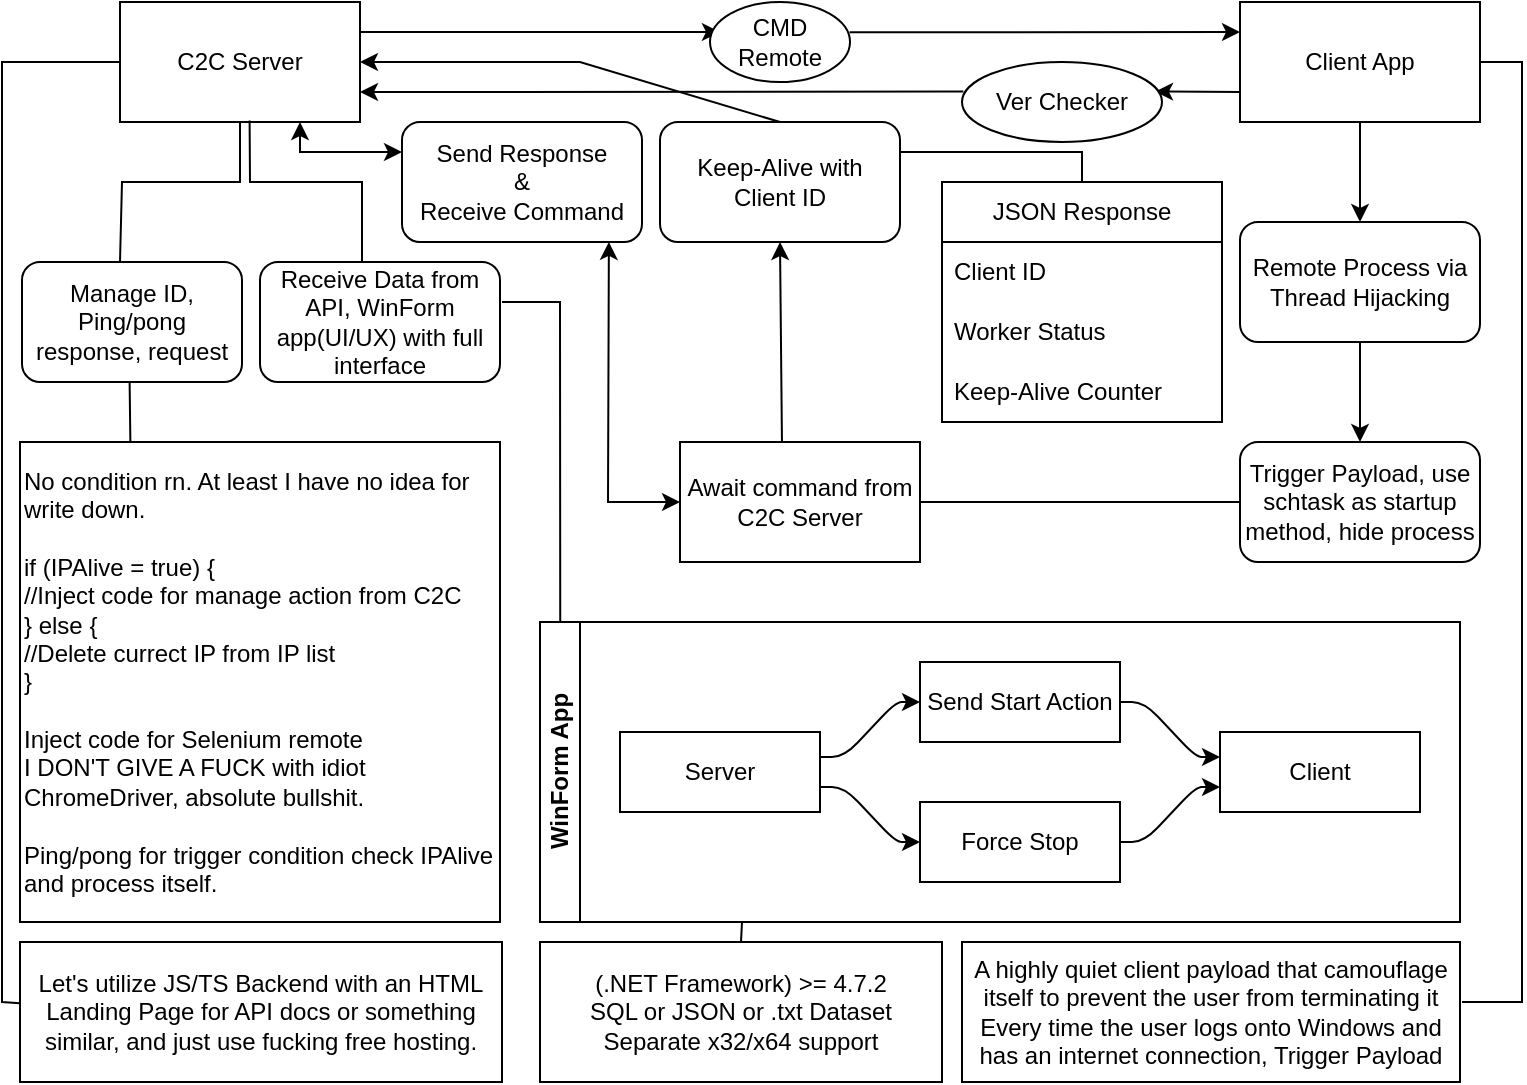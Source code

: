 <mxfile version="24.7.6">
  <diagram name="Trang-1" id="IHP_7JgK05vR3rJyTB-W">
    <mxGraphModel dx="989" dy="538" grid="1" gridSize="10" guides="1" tooltips="1" connect="1" arrows="1" fold="1" page="1" pageScale="1" pageWidth="827" pageHeight="1169" math="0" shadow="0">
      <root>
        <mxCell id="0" />
        <mxCell id="1" parent="0" />
        <mxCell id="odW5848WNxoakxGEA1j9-1" value="C2C Server" style="rounded=0;whiteSpace=wrap;html=1;" vertex="1" parent="1">
          <mxGeometry x="99" y="20" width="120" height="60" as="geometry" />
        </mxCell>
        <mxCell id="odW5848WNxoakxGEA1j9-4" value="Client App" style="rounded=0;whiteSpace=wrap;html=1;" vertex="1" parent="1">
          <mxGeometry x="659" y="20.0" width="120" height="60" as="geometry" />
        </mxCell>
        <mxCell id="odW5848WNxoakxGEA1j9-5" value="Manage ID, Ping/pong response, request" style="rounded=1;whiteSpace=wrap;html=1;" vertex="1" parent="1">
          <mxGeometry x="50" y="150" width="110" height="60" as="geometry" />
        </mxCell>
        <mxCell id="odW5848WNxoakxGEA1j9-6" value="" style="endArrow=none;html=1;rounded=0;exitX=0.5;exitY=0;exitDx=0;exitDy=0;" edge="1" parent="1">
          <mxGeometry width="50" height="50" relative="1" as="geometry">
            <mxPoint x="99" y="150" as="sourcePoint" />
            <mxPoint x="159" y="80" as="targetPoint" />
            <Array as="points">
              <mxPoint x="100" y="110" />
              <mxPoint x="159" y="110" />
            </Array>
          </mxGeometry>
        </mxCell>
        <mxCell id="odW5848WNxoakxGEA1j9-8" value="" style="endArrow=classic;html=1;rounded=0;exitX=0.997;exitY=0.378;exitDx=0;exitDy=0;entryX=0;entryY=0.25;entryDx=0;entryDy=0;exitPerimeter=0;" edge="1" parent="1" source="odW5848WNxoakxGEA1j9-14" target="odW5848WNxoakxGEA1j9-4">
          <mxGeometry width="50" height="50" relative="1" as="geometry">
            <mxPoint x="220" y="40" as="sourcePoint" />
            <mxPoint x="599" y="30" as="targetPoint" />
          </mxGeometry>
        </mxCell>
        <mxCell id="odW5848WNxoakxGEA1j9-7" value="" style="endArrow=classic;html=1;rounded=0;entryX=1;entryY=0.75;entryDx=0;entryDy=0;exitX=0.007;exitY=0.369;exitDx=0;exitDy=0;exitPerimeter=0;" edge="1" parent="1" source="odW5848WNxoakxGEA1j9-115" target="odW5848WNxoakxGEA1j9-1">
          <mxGeometry width="50" height="50" relative="1" as="geometry">
            <mxPoint x="319" y="280" as="sourcePoint" />
            <mxPoint x="369" y="230" as="targetPoint" />
            <Array as="points" />
          </mxGeometry>
        </mxCell>
        <mxCell id="odW5848WNxoakxGEA1j9-9" value="Receive Data from API, WinForm app(UI/UX) with full interface" style="rounded=1;whiteSpace=wrap;html=1;" vertex="1" parent="1">
          <mxGeometry x="169" y="150" width="120" height="60" as="geometry" />
        </mxCell>
        <mxCell id="odW5848WNxoakxGEA1j9-10" value="" style="endArrow=none;html=1;rounded=0;entryX=0.54;entryY=0.987;entryDx=0;entryDy=0;entryPerimeter=0;" edge="1" parent="1" target="odW5848WNxoakxGEA1j9-1">
          <mxGeometry width="50" height="50" relative="1" as="geometry">
            <mxPoint x="220" y="150" as="sourcePoint" />
            <mxPoint x="369" y="230" as="targetPoint" />
            <Array as="points">
              <mxPoint x="220" y="110" />
              <mxPoint x="164" y="110" />
            </Array>
          </mxGeometry>
        </mxCell>
        <mxCell id="odW5848WNxoakxGEA1j9-11" value="Keep-Alive with&lt;div&gt;Client ID&lt;/div&gt;" style="rounded=1;whiteSpace=wrap;html=1;" vertex="1" parent="1">
          <mxGeometry x="369" y="80" width="120" height="60" as="geometry" />
        </mxCell>
        <mxCell id="odW5848WNxoakxGEA1j9-12" value="" style="endArrow=classic;html=1;rounded=0;entryX=1;entryY=0.5;entryDx=0;entryDy=0;exitX=0.5;exitY=0;exitDx=0;exitDy=0;" edge="1" parent="1" source="odW5848WNxoakxGEA1j9-11" target="odW5848WNxoakxGEA1j9-1">
          <mxGeometry width="50" height="50" relative="1" as="geometry">
            <mxPoint x="319" y="280" as="sourcePoint" />
            <mxPoint x="369" y="230" as="targetPoint" />
            <Array as="points">
              <mxPoint x="329" y="50" />
            </Array>
          </mxGeometry>
        </mxCell>
        <mxCell id="odW5848WNxoakxGEA1j9-13" value="" style="endArrow=classic;html=1;rounded=0;entryX=0.5;entryY=1;entryDx=0;entryDy=0;exitX=0.425;exitY=0.033;exitDx=0;exitDy=0;exitPerimeter=0;" edge="1" parent="1" source="odW5848WNxoakxGEA1j9-22" target="odW5848WNxoakxGEA1j9-11">
          <mxGeometry width="50" height="50" relative="1" as="geometry">
            <mxPoint x="319" y="280" as="sourcePoint" />
            <mxPoint x="369" y="230" as="targetPoint" />
          </mxGeometry>
        </mxCell>
        <mxCell id="odW5848WNxoakxGEA1j9-15" value="" style="endArrow=classic;html=1;rounded=0;exitX=1;exitY=0.25;exitDx=0;exitDy=0;entryX=0.071;entryY=0.375;entryDx=0;entryDy=0;entryPerimeter=0;" edge="1" parent="1" source="odW5848WNxoakxGEA1j9-1" target="odW5848WNxoakxGEA1j9-14">
          <mxGeometry width="50" height="50" relative="1" as="geometry">
            <mxPoint x="219" y="35" as="sourcePoint" />
            <mxPoint x="659" y="35" as="targetPoint" />
          </mxGeometry>
        </mxCell>
        <mxCell id="odW5848WNxoakxGEA1j9-14" value="CMD Remote" style="ellipse;whiteSpace=wrap;html=1;" vertex="1" parent="1">
          <mxGeometry x="394" y="20" width="70" height="40" as="geometry" />
        </mxCell>
        <mxCell id="odW5848WNxoakxGEA1j9-17" value="Remote Process via Thread Hijacking" style="rounded=1;whiteSpace=wrap;html=1;align=center;" vertex="1" parent="1">
          <mxGeometry x="659" y="130" width="120" height="60" as="geometry" />
        </mxCell>
        <mxCell id="odW5848WNxoakxGEA1j9-18" value="" style="endArrow=classic;html=1;rounded=0;entryX=0.5;entryY=0;entryDx=0;entryDy=0;exitX=0.5;exitY=1;exitDx=0;exitDy=0;exitPerimeter=0;" edge="1" parent="1" source="odW5848WNxoakxGEA1j9-4" target="odW5848WNxoakxGEA1j9-17">
          <mxGeometry width="50" height="50" relative="1" as="geometry">
            <mxPoint x="319" y="280" as="sourcePoint" />
            <mxPoint x="369" y="230" as="targetPoint" />
          </mxGeometry>
        </mxCell>
        <mxCell id="odW5848WNxoakxGEA1j9-19" value="" style="endArrow=classic;html=1;rounded=0;exitX=0.5;exitY=1;exitDx=0;exitDy=0;entryX=0.5;entryY=0;entryDx=0;entryDy=0;" edge="1" parent="1" source="odW5848WNxoakxGEA1j9-17" target="odW5848WNxoakxGEA1j9-20">
          <mxGeometry width="50" height="50" relative="1" as="geometry">
            <mxPoint x="319" y="280" as="sourcePoint" />
            <mxPoint x="725" y="240" as="targetPoint" />
          </mxGeometry>
        </mxCell>
        <mxCell id="odW5848WNxoakxGEA1j9-20" value="Trigger Payload, use schtask as startup method, hide process" style="rounded=1;whiteSpace=wrap;html=1;" vertex="1" parent="1">
          <mxGeometry x="659" y="240" width="120" height="60" as="geometry" />
        </mxCell>
        <mxCell id="odW5848WNxoakxGEA1j9-21" value="" style="endArrow=none;html=1;rounded=0;entryX=0;entryY=0.5;entryDx=0;entryDy=0;exitX=1;exitY=0.5;exitDx=0;exitDy=0;" edge="1" parent="1" source="odW5848WNxoakxGEA1j9-22" target="odW5848WNxoakxGEA1j9-20">
          <mxGeometry width="50" height="50" relative="1" as="geometry">
            <mxPoint x="499" y="270" as="sourcePoint" />
            <mxPoint x="369" y="230" as="targetPoint" />
          </mxGeometry>
        </mxCell>
        <mxCell id="odW5848WNxoakxGEA1j9-22" value="Await command from C2C Server" style="rounded=0;whiteSpace=wrap;html=1;" vertex="1" parent="1">
          <mxGeometry x="379" y="240" width="120" height="60" as="geometry" />
        </mxCell>
        <mxCell id="odW5848WNxoakxGEA1j9-23" value="" style="endArrow=none;html=1;rounded=0;entryX=0.54;entryY=0.993;entryDx=0;entryDy=0;entryPerimeter=0;exitX=0.23;exitY=0.005;exitDx=0;exitDy=0;exitPerimeter=0;" edge="1" parent="1" source="odW5848WNxoakxGEA1j9-24">
          <mxGeometry width="50" height="50" relative="1" as="geometry">
            <mxPoint x="99" y="260" as="sourcePoint" />
            <mxPoint x="103.8" y="209.58" as="targetPoint" />
          </mxGeometry>
        </mxCell>
        <mxCell id="odW5848WNxoakxGEA1j9-24" value="&lt;div&gt;No condition rn. At least I have no idea for write down.&lt;/div&gt;&lt;div&gt;&lt;br&gt;&lt;/div&gt;if (IPAlive = true) {&lt;div&gt;//Inject code for manage action from C2C&lt;div&gt;&lt;div&gt;&lt;span style=&quot;background-color: initial;&quot;&gt;} else {&lt;/span&gt;&lt;/div&gt;&lt;div&gt;&lt;span style=&quot;background-color: initial;&quot;&gt;//Delete currect IP from IP list&lt;/span&gt;&lt;/div&gt;&lt;div&gt;&lt;span style=&quot;background-color: initial;&quot;&gt;}&lt;/span&gt;&lt;/div&gt;&lt;/div&gt;&lt;/div&gt;&lt;div&gt;&lt;span style=&quot;background-color: initial;&quot;&gt;&lt;br&gt;&lt;/span&gt;&lt;/div&gt;&lt;div&gt;&lt;span style=&quot;background-color: initial;&quot;&gt;Inject code for Selenium remote&lt;br&gt;I DON&#39;T GIVE A FUCK with idiot ChromeDriver, absolute bullshit.&lt;/span&gt;&lt;/div&gt;&lt;div&gt;&lt;span style=&quot;background-color: initial;&quot;&gt;&lt;br&gt;&lt;/span&gt;&lt;/div&gt;&lt;div&gt;&lt;span style=&quot;background-color: initial;&quot;&gt;Ping/pong for trigger&amp;nbsp;&lt;/span&gt;&lt;span style=&quot;background-color: initial;&quot;&gt;condition&lt;/span&gt;&lt;span style=&quot;background-color: initial;&quot;&gt;&amp;nbsp;check IPAlive&lt;/span&gt;&lt;/div&gt;&lt;div&gt;&lt;span style=&quot;background-color: initial;&quot;&gt;and process itself.&lt;/span&gt;&lt;/div&gt;" style="whiteSpace=wrap;html=1;aspect=fixed;align=left;" vertex="1" parent="1">
          <mxGeometry x="49" y="240" width="240" height="240" as="geometry" />
        </mxCell>
        <mxCell id="odW5848WNxoakxGEA1j9-96" value="WinForm App" style="swimlane;html=1;startSize=20;horizontal=0;childLayout=flowLayout;flowOrientation=west;resizable=0;interRankCellSpacing=50;containerType=tree;fontSize=12;" vertex="1" parent="1">
          <mxGeometry x="309" y="330" width="460" height="150" as="geometry" />
        </mxCell>
        <mxCell id="odW5848WNxoakxGEA1j9-97" value="Server" style="whiteSpace=wrap;html=1;" vertex="1" parent="odW5848WNxoakxGEA1j9-96">
          <mxGeometry x="40" y="55" width="100" height="40" as="geometry" />
        </mxCell>
        <mxCell id="odW5848WNxoakxGEA1j9-98" value="Send Start Action" style="whiteSpace=wrap;html=1;" vertex="1" parent="odW5848WNxoakxGEA1j9-96">
          <mxGeometry x="190" y="20" width="100" height="40" as="geometry" />
        </mxCell>
        <mxCell id="odW5848WNxoakxGEA1j9-99" value="" style="html=1;rounded=1;curved=0;sourcePerimeterSpacing=0;targetPerimeterSpacing=0;startSize=6;endSize=6;noEdgeStyle=1;orthogonal=1;" edge="1" parent="odW5848WNxoakxGEA1j9-96" source="odW5848WNxoakxGEA1j9-97" target="odW5848WNxoakxGEA1j9-98">
          <mxGeometry relative="1" as="geometry">
            <Array as="points">
              <mxPoint x="152" y="67.5" />
              <mxPoint x="178" y="40" />
            </Array>
          </mxGeometry>
        </mxCell>
        <mxCell id="odW5848WNxoakxGEA1j9-100" value="Force Stop" style="whiteSpace=wrap;html=1;" vertex="1" parent="odW5848WNxoakxGEA1j9-96">
          <mxGeometry x="190" y="90" width="100" height="40" as="geometry" />
        </mxCell>
        <mxCell id="odW5848WNxoakxGEA1j9-101" value="" style="html=1;rounded=1;curved=0;sourcePerimeterSpacing=0;targetPerimeterSpacing=0;startSize=6;endSize=6;noEdgeStyle=1;orthogonal=1;" edge="1" parent="odW5848WNxoakxGEA1j9-96" source="odW5848WNxoakxGEA1j9-97" target="odW5848WNxoakxGEA1j9-100">
          <mxGeometry relative="1" as="geometry">
            <Array as="points">
              <mxPoint x="152" y="82.5" />
              <mxPoint x="178" y="110" />
            </Array>
          </mxGeometry>
        </mxCell>
        <mxCell id="odW5848WNxoakxGEA1j9-102" value="Client" style="whiteSpace=wrap;html=1;" vertex="1" parent="odW5848WNxoakxGEA1j9-96">
          <mxGeometry x="340" y="55" width="100" height="40" as="geometry" />
        </mxCell>
        <mxCell id="odW5848WNxoakxGEA1j9-103" value="" style="html=1;rounded=1;curved=0;sourcePerimeterSpacing=0;targetPerimeterSpacing=0;startSize=6;endSize=6;noEdgeStyle=1;orthogonal=1;" edge="1" parent="odW5848WNxoakxGEA1j9-96" source="odW5848WNxoakxGEA1j9-98" target="odW5848WNxoakxGEA1j9-102">
          <mxGeometry relative="1" as="geometry">
            <Array as="points">
              <mxPoint x="302" y="40" />
              <mxPoint x="328" y="67.5" />
            </Array>
          </mxGeometry>
        </mxCell>
        <mxCell id="odW5848WNxoakxGEA1j9-104" value="" style="html=1;rounded=1;curved=0;sourcePerimeterSpacing=0;targetPerimeterSpacing=0;startSize=6;endSize=6;noEdgeStyle=1;orthogonal=1;" edge="1" parent="odW5848WNxoakxGEA1j9-96" source="odW5848WNxoakxGEA1j9-100" target="odW5848WNxoakxGEA1j9-102">
          <mxGeometry relative="1" as="geometry">
            <Array as="points">
              <mxPoint x="302" y="110" />
              <mxPoint x="328" y="82.5" />
            </Array>
          </mxGeometry>
        </mxCell>
        <mxCell id="odW5848WNxoakxGEA1j9-106" value="" style="endArrow=none;html=1;rounded=0;exitX=0.022;exitY=0;exitDx=0;exitDy=0;exitPerimeter=0;" edge="1" parent="1" source="odW5848WNxoakxGEA1j9-96">
          <mxGeometry width="50" height="50" relative="1" as="geometry">
            <mxPoint x="319" y="350" as="sourcePoint" />
            <mxPoint x="290" y="170" as="targetPoint" />
            <Array as="points">
              <mxPoint x="319" y="170" />
            </Array>
          </mxGeometry>
        </mxCell>
        <mxCell id="odW5848WNxoakxGEA1j9-108" value="JSON Response" style="swimlane;fontStyle=0;childLayout=stackLayout;horizontal=1;startSize=30;horizontalStack=0;resizeParent=1;resizeParentMax=0;resizeLast=0;collapsible=1;marginBottom=0;whiteSpace=wrap;html=1;" vertex="1" parent="1">
          <mxGeometry x="510" y="110" width="140" height="120" as="geometry" />
        </mxCell>
        <mxCell id="odW5848WNxoakxGEA1j9-109" value="Client ID" style="text;strokeColor=none;fillColor=none;align=left;verticalAlign=middle;spacingLeft=4;spacingRight=4;overflow=hidden;points=[[0,0.5],[1,0.5]];portConstraint=eastwest;rotatable=0;whiteSpace=wrap;html=1;" vertex="1" parent="odW5848WNxoakxGEA1j9-108">
          <mxGeometry y="30" width="140" height="30" as="geometry" />
        </mxCell>
        <mxCell id="odW5848WNxoakxGEA1j9-110" value="Worker Status" style="text;strokeColor=none;fillColor=none;align=left;verticalAlign=middle;spacingLeft=4;spacingRight=4;overflow=hidden;points=[[0,0.5],[1,0.5]];portConstraint=eastwest;rotatable=0;whiteSpace=wrap;html=1;" vertex="1" parent="odW5848WNxoakxGEA1j9-108">
          <mxGeometry y="60" width="140" height="30" as="geometry" />
        </mxCell>
        <mxCell id="odW5848WNxoakxGEA1j9-111" value="Keep-Alive Counter" style="text;strokeColor=none;fillColor=none;align=left;verticalAlign=middle;spacingLeft=4;spacingRight=4;overflow=hidden;points=[[0,0.5],[1,0.5]];portConstraint=eastwest;rotatable=0;whiteSpace=wrap;html=1;" vertex="1" parent="odW5848WNxoakxGEA1j9-108">
          <mxGeometry y="90" width="140" height="30" as="geometry" />
        </mxCell>
        <mxCell id="odW5848WNxoakxGEA1j9-112" value="" style="endArrow=none;html=1;rounded=0;exitX=1;exitY=0.25;exitDx=0;exitDy=0;entryX=0.5;entryY=0;entryDx=0;entryDy=0;" edge="1" parent="1" source="odW5848WNxoakxGEA1j9-11" target="odW5848WNxoakxGEA1j9-108">
          <mxGeometry width="50" height="50" relative="1" as="geometry">
            <mxPoint x="440" y="210" as="sourcePoint" />
            <mxPoint x="570" y="95" as="targetPoint" />
            <Array as="points">
              <mxPoint x="580" y="95" />
            </Array>
          </mxGeometry>
        </mxCell>
        <mxCell id="odW5848WNxoakxGEA1j9-113" value="A highly quiet client payload that camouflage itself to prevent the user from terminating it&lt;div&gt;Every time the user logs onto Windows and has an internet connection, Trigger Payload&lt;br&gt;&lt;/div&gt;" style="rounded=0;whiteSpace=wrap;html=1;" vertex="1" parent="1">
          <mxGeometry x="520" y="490" width="249" height="70" as="geometry" />
        </mxCell>
        <mxCell id="odW5848WNxoakxGEA1j9-114" value="" style="endArrow=classic;html=1;rounded=0;entryX=0.965;entryY=0.369;entryDx=0;entryDy=0;exitX=0;exitY=0.75;exitDx=0;exitDy=0;entryPerimeter=0;" edge="1" parent="1" source="odW5848WNxoakxGEA1j9-4" target="odW5848WNxoakxGEA1j9-115">
          <mxGeometry width="50" height="50" relative="1" as="geometry">
            <mxPoint x="659" y="65" as="sourcePoint" />
            <mxPoint x="219" y="65" as="targetPoint" />
            <Array as="points" />
          </mxGeometry>
        </mxCell>
        <mxCell id="odW5848WNxoakxGEA1j9-115" value="Ver Checker" style="ellipse;whiteSpace=wrap;html=1;" vertex="1" parent="1">
          <mxGeometry x="520" y="50" width="100" height="40" as="geometry" />
        </mxCell>
        <mxCell id="odW5848WNxoakxGEA1j9-116" value="Send Response&lt;div&gt;&amp;amp;&lt;br&gt;Receive Command&lt;/div&gt;" style="rounded=1;whiteSpace=wrap;html=1;" vertex="1" parent="1">
          <mxGeometry x="240" y="80" width="120" height="60" as="geometry" />
        </mxCell>
        <mxCell id="odW5848WNxoakxGEA1j9-118" value="" style="endArrow=classic;startArrow=classic;html=1;rounded=0;entryX=0;entryY=0.25;entryDx=0;entryDy=0;exitX=0.75;exitY=1;exitDx=0;exitDy=0;" edge="1" parent="1" source="odW5848WNxoakxGEA1j9-1" target="odW5848WNxoakxGEA1j9-116">
          <mxGeometry width="50" height="50" relative="1" as="geometry">
            <mxPoint x="190" y="160" as="sourcePoint" />
            <mxPoint x="240" y="110" as="targetPoint" />
            <Array as="points">
              <mxPoint x="189" y="95" />
            </Array>
          </mxGeometry>
        </mxCell>
        <mxCell id="odW5848WNxoakxGEA1j9-119" value="" style="endArrow=classic;startArrow=classic;html=1;rounded=0;entryX=0.862;entryY=0.999;entryDx=0;entryDy=0;entryPerimeter=0;exitX=0;exitY=0.5;exitDx=0;exitDy=0;" edge="1" parent="1" source="odW5848WNxoakxGEA1j9-22" target="odW5848WNxoakxGEA1j9-116">
          <mxGeometry width="50" height="50" relative="1" as="geometry">
            <mxPoint x="320" y="240" as="sourcePoint" />
            <mxPoint x="370" y="190" as="targetPoint" />
            <Array as="points">
              <mxPoint x="343" y="270" />
            </Array>
          </mxGeometry>
        </mxCell>
        <mxCell id="odW5848WNxoakxGEA1j9-120" value="" style="endArrow=none;html=1;rounded=0;entryX=1;entryY=0.5;entryDx=0;entryDy=0;" edge="1" parent="1" target="odW5848WNxoakxGEA1j9-4">
          <mxGeometry width="50" height="50" relative="1" as="geometry">
            <mxPoint x="770" y="520" as="sourcePoint" />
            <mxPoint x="360" y="230" as="targetPoint" />
            <Array as="points">
              <mxPoint x="800" y="520" />
              <mxPoint x="800" y="50" />
            </Array>
          </mxGeometry>
        </mxCell>
        <mxCell id="odW5848WNxoakxGEA1j9-121" value="" style="endArrow=none;html=1;rounded=0;entryX=0;entryY=0.5;entryDx=0;entryDy=0;exitX=0;exitY=0.437;exitDx=0;exitDy=0;exitPerimeter=0;" edge="1" parent="1" source="odW5848WNxoakxGEA1j9-122" target="odW5848WNxoakxGEA1j9-1">
          <mxGeometry width="50" height="50" relative="1" as="geometry">
            <mxPoint x="40" y="520" as="sourcePoint" />
            <mxPoint x="360" y="230" as="targetPoint" />
            <Array as="points">
              <mxPoint x="40" y="520" />
              <mxPoint x="40" y="50" />
            </Array>
          </mxGeometry>
        </mxCell>
        <mxCell id="odW5848WNxoakxGEA1j9-122" value="Let&#39;s utilize JS/TS Backend with an HTML Landing Page for API docs or something similar, and just use fucking free hosting." style="rounded=0;whiteSpace=wrap;html=1;" vertex="1" parent="1">
          <mxGeometry x="49" y="490" width="241" height="70" as="geometry" />
        </mxCell>
        <mxCell id="odW5848WNxoakxGEA1j9-123" value="(.NET Framework) &amp;gt;= 4.7.2&lt;div&gt;SQL or JSON or .txt Dataset&lt;/div&gt;&lt;div&gt;Separate x32/x64 support&lt;/div&gt;" style="rounded=0;whiteSpace=wrap;html=1;" vertex="1" parent="1">
          <mxGeometry x="309" y="490" width="201" height="70" as="geometry" />
        </mxCell>
        <mxCell id="odW5848WNxoakxGEA1j9-124" value="" style="endArrow=none;html=1;rounded=0;entryX=0.5;entryY=0;entryDx=0;entryDy=0;" edge="1" parent="1" target="odW5848WNxoakxGEA1j9-123">
          <mxGeometry width="50" height="50" relative="1" as="geometry">
            <mxPoint x="410" y="480" as="sourcePoint" />
            <mxPoint x="360" y="310" as="targetPoint" />
          </mxGeometry>
        </mxCell>
      </root>
    </mxGraphModel>
  </diagram>
</mxfile>
